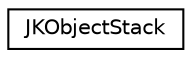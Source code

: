 digraph "Graphical Class Hierarchy"
{
  edge [fontname="Helvetica",fontsize="10",labelfontname="Helvetica",labelfontsize="10"];
  node [fontname="Helvetica",fontsize="10",shape=record];
  rankdir="LR";
  Node1 [label="JKObjectStack",height=0.2,width=0.4,color="black", fillcolor="white", style="filled",URL="$struct_j_k_object_stack.html"];
}
